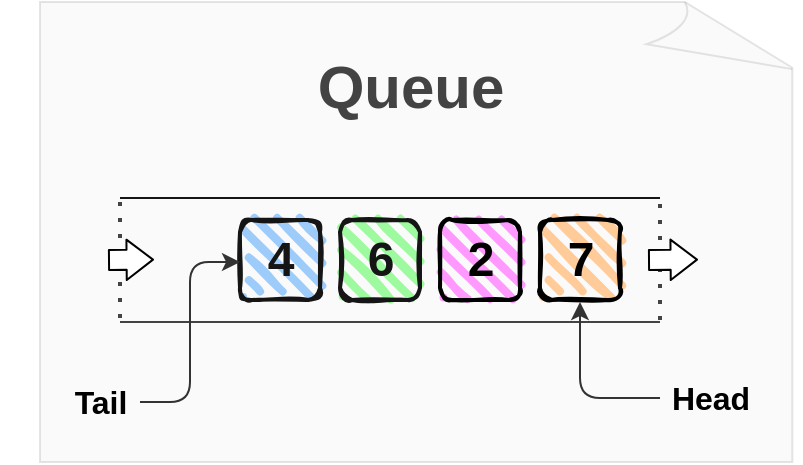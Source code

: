 <mxfile version="13.6.2" type="device"><diagram id="OPoUXuKz_EXgER5idxjt" name="Queue Data Structure"><mxGraphModel dx="441" dy="379" grid="1" gridSize="10" guides="1" tooltips="1" connect="1" arrows="1" fold="1" page="1" pageScale="1" pageWidth="827" pageHeight="1169" math="0" shadow="0"><root><mxCell id="0"/><mxCell id="1" parent="0"/><mxCell id="psc6OSCXyJufd8qc_pWz-1" value="" style="endArrow=none;html=1;fontColor=#000099;" parent="1" edge="1"><mxGeometry width="50" height="50" relative="1" as="geometry"><mxPoint x="280" y="388" as="sourcePoint"/><mxPoint x="550" y="388" as="targetPoint"/></mxGeometry></mxCell><mxCell id="psc6OSCXyJufd8qc_pWz-2" value="" style="endArrow=none;html=1;strokeColor=#333333;" parent="1" edge="1"><mxGeometry width="50" height="50" relative="1" as="geometry"><mxPoint x="280" y="450" as="sourcePoint"/><mxPoint x="550" y="450" as="targetPoint"/></mxGeometry></mxCell><mxCell id="psc6OSCXyJufd8qc_pWz-25" value="" style="endArrow=none;dashed=1;html=1;dashPattern=1 3;strokeWidth=2;strokeColor=#333333;" parent="1" edge="1"><mxGeometry width="50" height="50" relative="1" as="geometry"><mxPoint x="280" y="448" as="sourcePoint"/><mxPoint x="280" y="388" as="targetPoint"/></mxGeometry></mxCell><mxCell id="psc6OSCXyJufd8qc_pWz-29" value="" style="endArrow=none;dashed=1;html=1;dashPattern=1 3;strokeWidth=2;strokeColor=#333333;" parent="1" edge="1"><mxGeometry width="50" height="50" relative="1" as="geometry"><mxPoint x="550" y="449" as="sourcePoint"/><mxPoint x="550" y="389" as="targetPoint"/></mxGeometry></mxCell><mxCell id="psc6OSCXyJufd8qc_pWz-32" value="Queue &lt;br style=&quot;font-size: 30px&quot;&gt;" style="text;strokeColor=none;fillColor=none;html=1;fontSize=30;fontStyle=1;verticalAlign=middle;align=center;rounded=1;fontColor=#333333;" parent="1" vertex="1"><mxGeometry x="320" y="312" width="210" height="40" as="geometry"/></mxCell><mxCell id="psc6OSCXyJufd8qc_pWz-36" value="" style="group" parent="1" vertex="1" connectable="0"><mxGeometry x="340" y="399" width="40" height="40" as="geometry"/></mxCell><mxCell id="psc6OSCXyJufd8qc_pWz-35" value="" style="rounded=1;whiteSpace=wrap;html=1;strokeWidth=2;fillWeight=4;hachureGap=8;hachureAngle=45;sketch=1;fontSize=30;fontColor=#333333;fillColor=#99CCFF;" parent="psc6OSCXyJufd8qc_pWz-36" vertex="1"><mxGeometry width="40" height="40" as="geometry"/></mxCell><mxCell id="psc6OSCXyJufd8qc_pWz-14" value="4" style="text;strokeColor=none;fillColor=none;html=1;fontSize=24;fontStyle=1;verticalAlign=middle;align=center;rounded=1;" parent="psc6OSCXyJufd8qc_pWz-36" vertex="1"><mxGeometry x="5" y="5" width="30" height="30" as="geometry"/></mxCell><mxCell id="psc6OSCXyJufd8qc_pWz-37" value="" style="group" parent="1" vertex="1" connectable="0"><mxGeometry x="390" y="399" width="230" height="121" as="geometry"/></mxCell><mxCell id="psc6OSCXyJufd8qc_pWz-38" value="" style="rounded=1;whiteSpace=wrap;html=1;strokeWidth=2;fillWeight=4;hachureGap=8;hachureAngle=45;sketch=1;fontSize=30;fontColor=#333333;fillColor=#99FF99;" parent="psc6OSCXyJufd8qc_pWz-37" vertex="1"><mxGeometry width="40" height="40" as="geometry"/></mxCell><mxCell id="psc6OSCXyJufd8qc_pWz-39" value="6" style="text;strokeColor=none;fillColor=none;html=1;fontSize=24;fontStyle=1;verticalAlign=middle;align=center;rounded=1;" parent="psc6OSCXyJufd8qc_pWz-37" vertex="1"><mxGeometry x="5" y="5" width="30" height="30" as="geometry"/></mxCell><mxCell id="psc6OSCXyJufd8qc_pWz-56" value="" style="whiteSpace=wrap;html=1;shape=mxgraph.basic.document;rounded=1;fontSize=16;fontColor=#000099;opacity=10;sketch=0;fillColor=#CCCCCC;" parent="psc6OSCXyJufd8qc_pWz-37" vertex="1"><mxGeometry x="-150" y="-109" width="380" height="230" as="geometry"/></mxCell><mxCell id="psc6OSCXyJufd8qc_pWz-40" value="" style="group" parent="1" vertex="1" connectable="0"><mxGeometry x="440" y="399" width="40" height="40" as="geometry"/></mxCell><mxCell id="psc6OSCXyJufd8qc_pWz-41" value="" style="rounded=1;whiteSpace=wrap;html=1;strokeWidth=2;fillWeight=4;hachureGap=8;hachureAngle=45;sketch=1;fontSize=30;fontColor=#333333;fillColor=#FF99FF;" parent="psc6OSCXyJufd8qc_pWz-40" vertex="1"><mxGeometry width="40" height="40" as="geometry"/></mxCell><mxCell id="psc6OSCXyJufd8qc_pWz-42" value="2" style="text;strokeColor=none;fillColor=none;html=1;fontSize=24;fontStyle=1;verticalAlign=middle;align=center;rounded=1;" parent="psc6OSCXyJufd8qc_pWz-40" vertex="1"><mxGeometry x="5" y="5" width="30" height="30" as="geometry"/></mxCell><mxCell id="psc6OSCXyJufd8qc_pWz-43" value="" style="group" parent="1" vertex="1" connectable="0"><mxGeometry x="490" y="399" width="40" height="40" as="geometry"/></mxCell><mxCell id="psc6OSCXyJufd8qc_pWz-44" value="" style="rounded=1;whiteSpace=wrap;html=1;strokeWidth=2;fillWeight=4;hachureGap=8;hachureAngle=45;sketch=1;fontSize=30;fontColor=#333333;fillColor=#FFCC99;" parent="psc6OSCXyJufd8qc_pWz-43" vertex="1"><mxGeometry width="40" height="40" as="geometry"/></mxCell><mxCell id="psc6OSCXyJufd8qc_pWz-45" value="7" style="text;strokeColor=none;fillColor=none;html=1;fontSize=24;fontStyle=1;verticalAlign=middle;align=center;rounded=1;" parent="psc6OSCXyJufd8qc_pWz-43" vertex="1"><mxGeometry x="5" y="5" width="30" height="30" as="geometry"/></mxCell><mxCell id="psc6OSCXyJufd8qc_pWz-50" value="Tail" style="text;strokeColor=none;fillColor=none;html=1;fontSize=16;fontStyle=1;verticalAlign=middle;align=center;rounded=1;" parent="1" vertex="1"><mxGeometry x="220" y="470" width="100" height="40" as="geometry"/></mxCell><mxCell id="psc6OSCXyJufd8qc_pWz-52" value="" style="edgeStyle=elbowEdgeStyle;elbow=horizontal;endArrow=classic;html=1;strokeColor=#333333;fontSize=20;fontColor=#000099;" parent="1" edge="1"><mxGeometry width="50" height="50" relative="1" as="geometry"><mxPoint x="290" y="490" as="sourcePoint"/><mxPoint x="340" y="420" as="targetPoint"/></mxGeometry></mxCell><mxCell id="psc6OSCXyJufd8qc_pWz-53" value="" style="edgeStyle=segmentEdgeStyle;endArrow=classic;html=1;strokeColor=#333333;fontSize=16;fontColor=#000099;" parent="1" edge="1"><mxGeometry width="50" height="50" relative="1" as="geometry"><mxPoint x="550" y="488" as="sourcePoint"/><mxPoint x="510" y="440" as="targetPoint"/></mxGeometry></mxCell><mxCell id="psc6OSCXyJufd8qc_pWz-54" value="Head" style="text;strokeColor=none;fillColor=none;html=1;fontSize=16;fontStyle=1;verticalAlign=middle;align=center;rounded=1;" parent="1" vertex="1"><mxGeometry x="535" y="473" width="80" height="30" as="geometry"/></mxCell><mxCell id="acsy2Qe7dXzL66FodIL9-1" value="" style="shape=flexArrow;endArrow=classic;html=1;endWidth=9.2;endSize=4.068;fillColor=#ffffff;" edge="1" parent="1"><mxGeometry width="50" height="50" relative="1" as="geometry"><mxPoint x="274" y="419" as="sourcePoint"/><mxPoint x="297" y="418.8" as="targetPoint"/></mxGeometry></mxCell><mxCell id="acsy2Qe7dXzL66FodIL9-2" value="" style="shape=flexArrow;endArrow=classic;html=1;endWidth=9.2;endSize=4.068;fillColor=#ffffff;" edge="1" parent="1"><mxGeometry width="50" height="50" relative="1" as="geometry"><mxPoint x="544" y="419" as="sourcePoint"/><mxPoint x="569" y="418.8" as="targetPoint"/></mxGeometry></mxCell></root></mxGraphModel></diagram></mxfile>